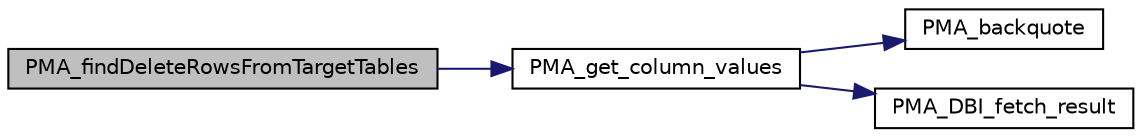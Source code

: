digraph G
{
  edge [fontname="Helvetica",fontsize="10",labelfontname="Helvetica",labelfontsize="10"];
  node [fontname="Helvetica",fontsize="10",shape=record];
  rankdir="LR";
  Node1 [label="PMA_findDeleteRowsFromTargetTables",height=0.2,width=0.4,color="black", fillcolor="grey75", style="filled" fontcolor="black"];
  Node1 -> Node2 [color="midnightblue",fontsize="10",style="solid",fontname="Helvetica"];
  Node2 [label="PMA_get_column_values",height=0.2,width=0.4,color="black", fillcolor="white", style="filled",URL="$server__synchronize_8lib_8php.html#ac8612c80baf0e4c1ae1112c36691f8c9",tooltip="array PMA_get_column_values (string $database, string $table, string $column , mysql db link $link = ..."];
  Node2 -> Node3 [color="midnightblue",fontsize="10",style="solid",fontname="Helvetica"];
  Node3 [label="PMA_backquote",height=0.2,width=0.4,color="black", fillcolor="white", style="filled",URL="$common_8lib_8php.html#a81c4628f679a153bb4475c5ee2ae49ec",tooltip="Adds backquotes on both sides of a database, table or field name."];
  Node2 -> Node4 [color="midnightblue",fontsize="10",style="solid",fontname="Helvetica"];
  Node4 [label="PMA_DBI_fetch_result",height=0.2,width=0.4,color="black", fillcolor="white", style="filled",URL="$database__interface_8lib_8php.html#a761f919096699667412d2ffd391eaa5b",tooltip="returns all rows in the resultset in one array"];
}
